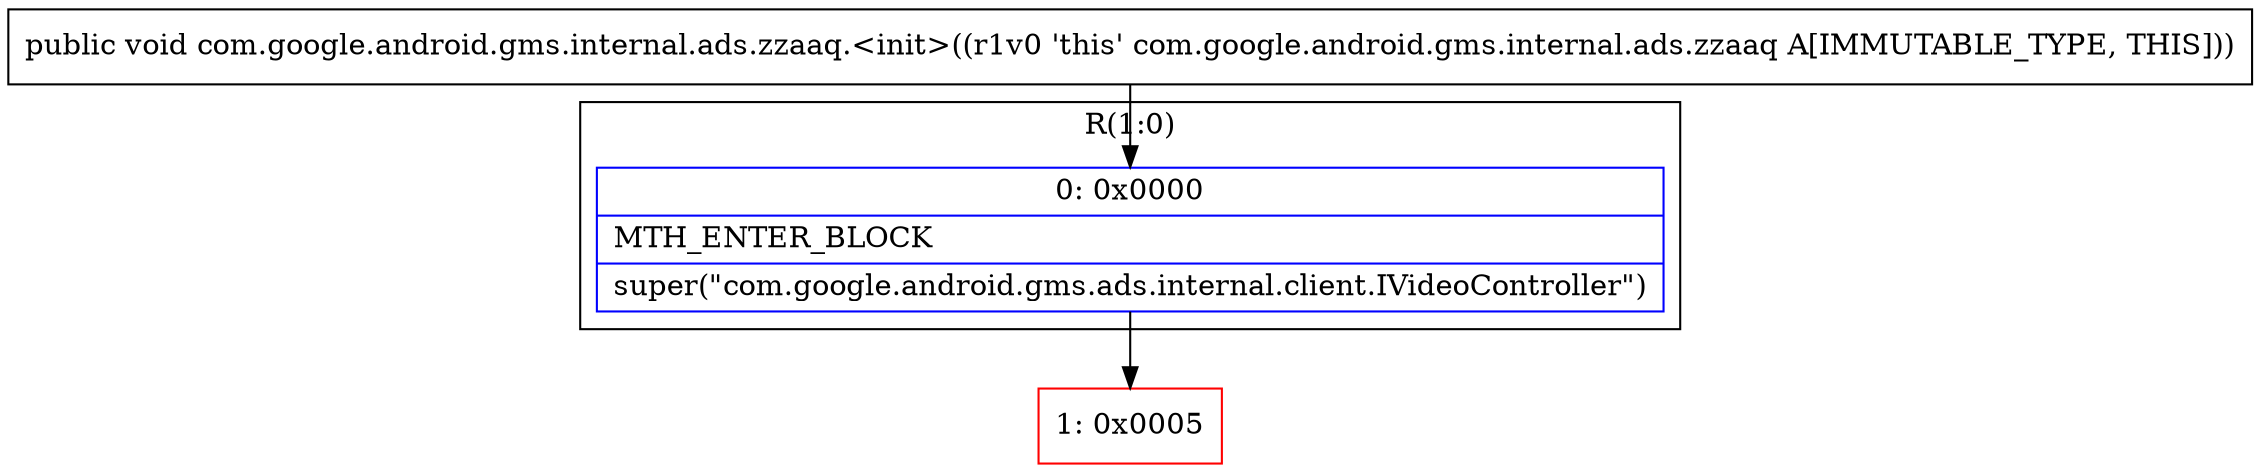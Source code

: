 digraph "CFG forcom.google.android.gms.internal.ads.zzaaq.\<init\>()V" {
subgraph cluster_Region_281753246 {
label = "R(1:0)";
node [shape=record,color=blue];
Node_0 [shape=record,label="{0\:\ 0x0000|MTH_ENTER_BLOCK\l|super(\"com.google.android.gms.ads.internal.client.IVideoController\")\l}"];
}
Node_1 [shape=record,color=red,label="{1\:\ 0x0005}"];
MethodNode[shape=record,label="{public void com.google.android.gms.internal.ads.zzaaq.\<init\>((r1v0 'this' com.google.android.gms.internal.ads.zzaaq A[IMMUTABLE_TYPE, THIS])) }"];
MethodNode -> Node_0;
Node_0 -> Node_1;
}

